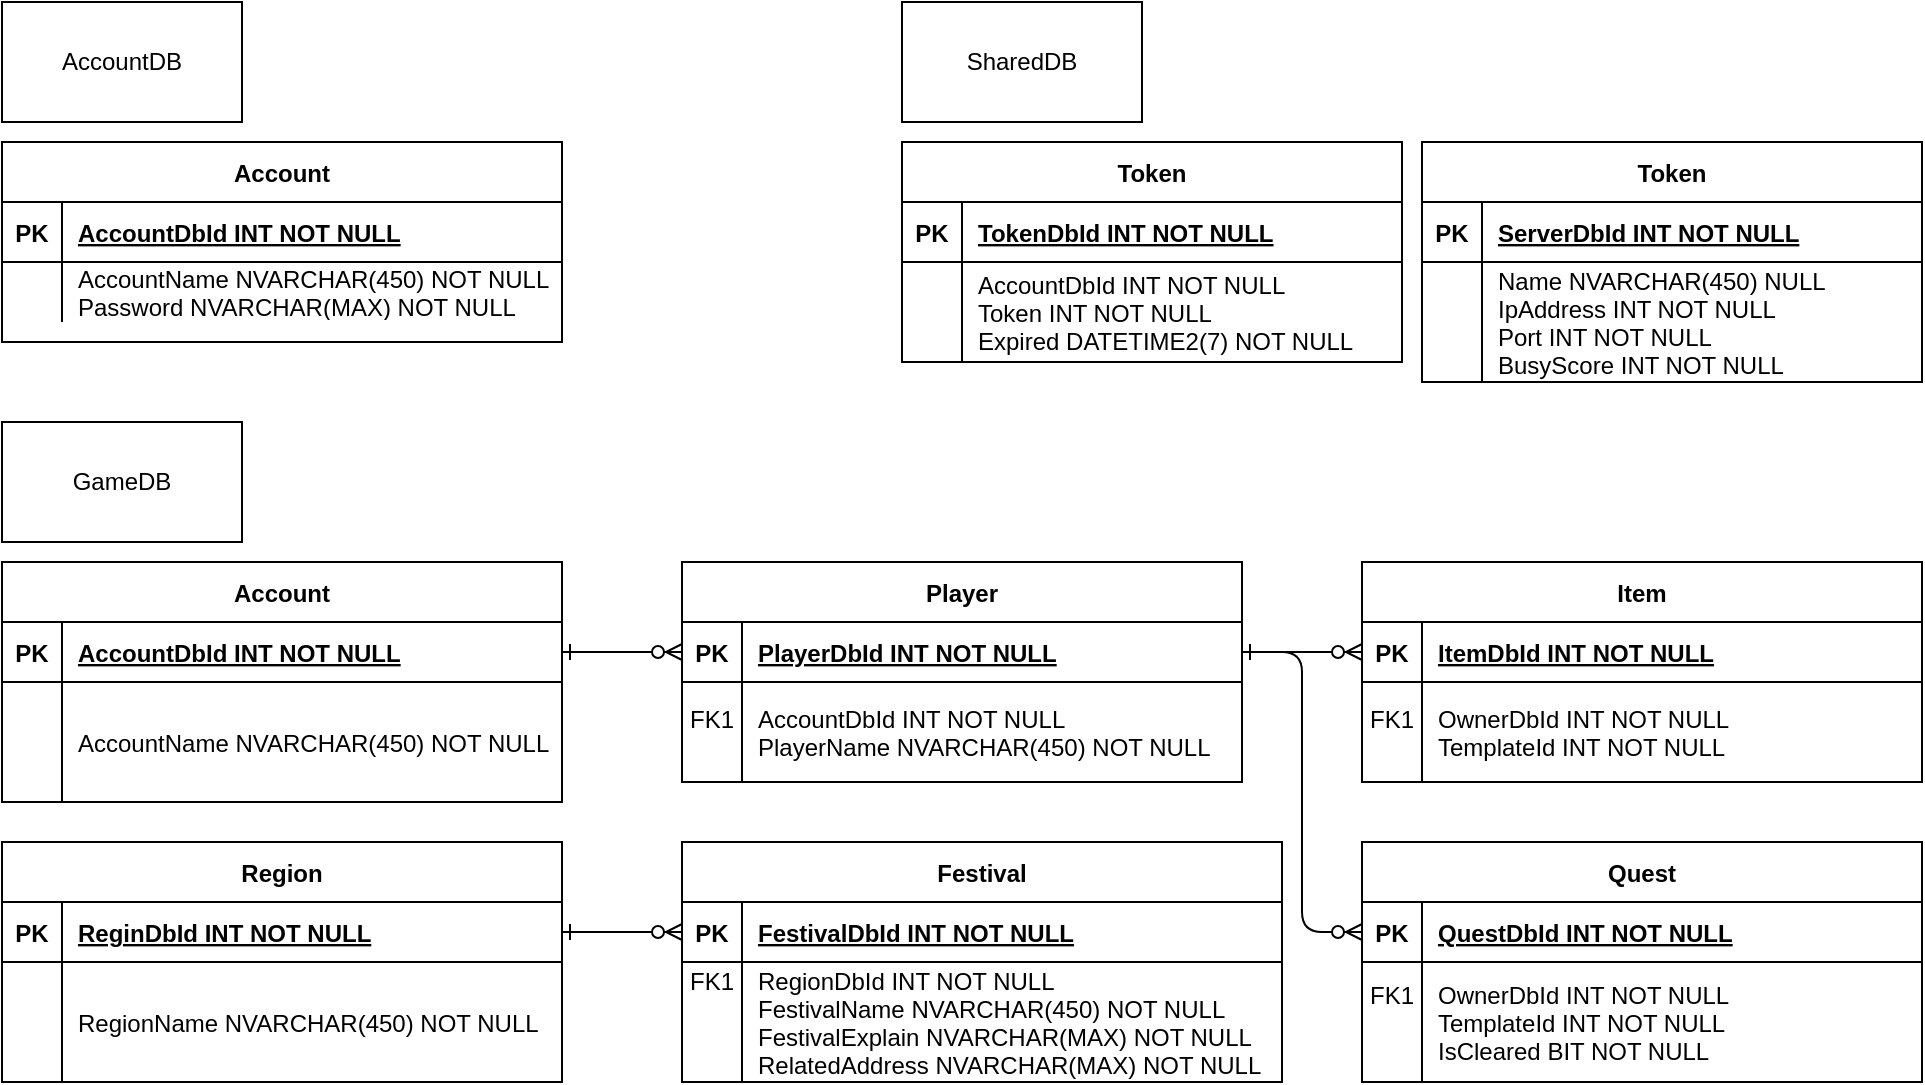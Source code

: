 <mxfile version="20.4.1" type="device"><diagram id="R2lEEEUBdFMjLlhIrx00" name="Page-1"><mxGraphModel dx="541" dy="547" grid="1" gridSize="10" guides="1" tooltips="1" connect="1" arrows="1" fold="1" page="1" pageScale="1" pageWidth="850" pageHeight="1100" math="0" shadow="0" extFonts="Permanent Marker^https://fonts.googleapis.com/css?family=Permanent+Marker"><root><mxCell id="0"/><mxCell id="1" parent="0"/><mxCell id="C-vyLk0tnHw3VtMMgP7b-1" value="" style="edgeStyle=entityRelationEdgeStyle;endArrow=ERzeroToMany;startArrow=ERone;endFill=1;startFill=0;entryX=0;entryY=0.5;entryDx=0;entryDy=0;exitX=1;exitY=0.5;exitDx=0;exitDy=0;" parent="1" source="W4MKJ6Ewwrrjr5YMpgYY-33" target="W4MKJ6Ewwrrjr5YMpgYY-54" edge="1"><mxGeometry width="100" height="100" relative="1" as="geometry"><mxPoint x="350" y="850" as="sourcePoint"/><mxPoint x="440" y="620" as="targetPoint"/></mxGeometry></mxCell><mxCell id="C-vyLk0tnHw3VtMMgP7b-12" value="" style="edgeStyle=entityRelationEdgeStyle;endArrow=ERzeroToMany;startArrow=ERone;endFill=1;startFill=0;entryX=0;entryY=0.5;entryDx=0;entryDy=0;exitX=1;exitY=0.5;exitDx=0;exitDy=0;" parent="1" source="W4MKJ6Ewwrrjr5YMpgYY-19" target="W4MKJ6Ewwrrjr5YMpgYY-33" edge="1"><mxGeometry width="100" height="100" relative="1" as="geometry"><mxPoint x="220" y="621" as="sourcePoint"/><mxPoint x="-60" y="645" as="targetPoint"/></mxGeometry></mxCell><mxCell id="C-vyLk0tnHw3VtMMgP7b-23" value="Account" style="shape=table;startSize=30;container=1;collapsible=1;childLayout=tableLayout;fixedRows=1;rowLines=0;fontStyle=1;align=center;resizeLast=1;" parent="1" vertex="1"><mxGeometry x="80" y="290" width="280" height="100" as="geometry"/></mxCell><mxCell id="C-vyLk0tnHw3VtMMgP7b-24" value="" style="shape=partialRectangle;collapsible=0;dropTarget=0;pointerEvents=0;fillColor=none;points=[[0,0.5],[1,0.5]];portConstraint=eastwest;top=0;left=0;right=0;bottom=1;" parent="C-vyLk0tnHw3VtMMgP7b-23" vertex="1"><mxGeometry y="30" width="280" height="30" as="geometry"/></mxCell><mxCell id="C-vyLk0tnHw3VtMMgP7b-25" value="PK" style="shape=partialRectangle;overflow=hidden;connectable=0;fillColor=none;top=0;left=0;bottom=0;right=0;fontStyle=1;" parent="C-vyLk0tnHw3VtMMgP7b-24" vertex="1"><mxGeometry width="30" height="30" as="geometry"><mxRectangle width="30" height="30" as="alternateBounds"/></mxGeometry></mxCell><mxCell id="C-vyLk0tnHw3VtMMgP7b-26" value="AccountDbId INT NOT NULL" style="shape=partialRectangle;overflow=hidden;connectable=0;fillColor=none;top=0;left=0;bottom=0;right=0;align=left;spacingLeft=6;fontStyle=5;" parent="C-vyLk0tnHw3VtMMgP7b-24" vertex="1"><mxGeometry x="30" width="250" height="30" as="geometry"><mxRectangle width="250" height="30" as="alternateBounds"/></mxGeometry></mxCell><mxCell id="C-vyLk0tnHw3VtMMgP7b-27" value="" style="shape=partialRectangle;collapsible=0;dropTarget=0;pointerEvents=0;fillColor=none;points=[[0,0.5],[1,0.5]];portConstraint=eastwest;top=0;left=0;right=0;bottom=0;" parent="C-vyLk0tnHw3VtMMgP7b-23" vertex="1"><mxGeometry y="60" width="280" height="30" as="geometry"/></mxCell><mxCell id="C-vyLk0tnHw3VtMMgP7b-28" value="" style="shape=partialRectangle;overflow=hidden;connectable=0;fillColor=none;top=0;left=0;bottom=0;right=0;" parent="C-vyLk0tnHw3VtMMgP7b-27" vertex="1"><mxGeometry width="30" height="30" as="geometry"><mxRectangle width="30" height="30" as="alternateBounds"/></mxGeometry></mxCell><mxCell id="C-vyLk0tnHw3VtMMgP7b-29" value="AccountName NVARCHAR(450) NOT NULL&#10;Password NVARCHAR(MAX) NOT NULL" style="shape=partialRectangle;overflow=hidden;connectable=0;fillColor=none;top=0;left=0;bottom=0;right=0;align=left;spacingLeft=6;" parent="C-vyLk0tnHw3VtMMgP7b-27" vertex="1"><mxGeometry x="30" width="250" height="30" as="geometry"><mxRectangle width="250" height="30" as="alternateBounds"/></mxGeometry></mxCell><mxCell id="W4MKJ6Ewwrrjr5YMpgYY-1" value="AccountDB" style="rounded=0;whiteSpace=wrap;html=1;" vertex="1" parent="1"><mxGeometry x="80" y="220" width="120" height="60" as="geometry"/></mxCell><mxCell id="W4MKJ6Ewwrrjr5YMpgYY-2" value="Token" style="shape=table;startSize=30;container=1;collapsible=1;childLayout=tableLayout;fixedRows=1;rowLines=0;fontStyle=1;align=center;resizeLast=1;" vertex="1" parent="1"><mxGeometry x="530" y="290" width="250" height="110" as="geometry"/></mxCell><mxCell id="W4MKJ6Ewwrrjr5YMpgYY-3" value="" style="shape=partialRectangle;collapsible=0;dropTarget=0;pointerEvents=0;fillColor=none;points=[[0,0.5],[1,0.5]];portConstraint=eastwest;top=0;left=0;right=0;bottom=1;" vertex="1" parent="W4MKJ6Ewwrrjr5YMpgYY-2"><mxGeometry y="30" width="250" height="30" as="geometry"/></mxCell><mxCell id="W4MKJ6Ewwrrjr5YMpgYY-4" value="PK" style="shape=partialRectangle;overflow=hidden;connectable=0;fillColor=none;top=0;left=0;bottom=0;right=0;fontStyle=1;" vertex="1" parent="W4MKJ6Ewwrrjr5YMpgYY-3"><mxGeometry width="30" height="30" as="geometry"><mxRectangle width="30" height="30" as="alternateBounds"/></mxGeometry></mxCell><mxCell id="W4MKJ6Ewwrrjr5YMpgYY-5" value="TokenDbId INT NOT NULL" style="shape=partialRectangle;overflow=hidden;connectable=0;fillColor=none;top=0;left=0;bottom=0;right=0;align=left;spacingLeft=6;fontStyle=5;" vertex="1" parent="W4MKJ6Ewwrrjr5YMpgYY-3"><mxGeometry x="30" width="220" height="30" as="geometry"><mxRectangle width="220" height="30" as="alternateBounds"/></mxGeometry></mxCell><mxCell id="W4MKJ6Ewwrrjr5YMpgYY-6" value="" style="shape=partialRectangle;collapsible=0;dropTarget=0;pointerEvents=0;fillColor=none;points=[[0,0.5],[1,0.5]];portConstraint=eastwest;top=0;left=0;right=0;bottom=0;" vertex="1" parent="W4MKJ6Ewwrrjr5YMpgYY-2"><mxGeometry y="60" width="250" height="50" as="geometry"/></mxCell><mxCell id="W4MKJ6Ewwrrjr5YMpgYY-7" value="" style="shape=partialRectangle;overflow=hidden;connectable=0;fillColor=none;top=0;left=0;bottom=0;right=0;" vertex="1" parent="W4MKJ6Ewwrrjr5YMpgYY-6"><mxGeometry width="30" height="50" as="geometry"><mxRectangle width="30" height="50" as="alternateBounds"/></mxGeometry></mxCell><mxCell id="W4MKJ6Ewwrrjr5YMpgYY-8" value="AccountDbId INT NOT NULL&#10;Token INT NOT NULL&#10;Expired DATETIME2(7) NOT NULL" style="shape=partialRectangle;overflow=hidden;connectable=0;fillColor=none;top=0;left=0;bottom=0;right=0;align=left;spacingLeft=6;" vertex="1" parent="W4MKJ6Ewwrrjr5YMpgYY-6"><mxGeometry x="30" width="220" height="50" as="geometry"><mxRectangle width="220" height="50" as="alternateBounds"/></mxGeometry></mxCell><mxCell id="W4MKJ6Ewwrrjr5YMpgYY-9" value="SharedDB" style="rounded=0;whiteSpace=wrap;html=1;" vertex="1" parent="1"><mxGeometry x="530" y="220" width="120" height="60" as="geometry"/></mxCell><mxCell id="W4MKJ6Ewwrrjr5YMpgYY-10" value="GameDB" style="rounded=0;whiteSpace=wrap;html=1;" vertex="1" parent="1"><mxGeometry x="80" y="430" width="120" height="60" as="geometry"/></mxCell><mxCell id="W4MKJ6Ewwrrjr5YMpgYY-11" value="Token" style="shape=table;startSize=30;container=1;collapsible=1;childLayout=tableLayout;fixedRows=1;rowLines=0;fontStyle=1;align=center;resizeLast=1;" vertex="1" parent="1"><mxGeometry x="790" y="290" width="250" height="120" as="geometry"/></mxCell><mxCell id="W4MKJ6Ewwrrjr5YMpgYY-12" value="" style="shape=partialRectangle;collapsible=0;dropTarget=0;pointerEvents=0;fillColor=none;points=[[0,0.5],[1,0.5]];portConstraint=eastwest;top=0;left=0;right=0;bottom=1;" vertex="1" parent="W4MKJ6Ewwrrjr5YMpgYY-11"><mxGeometry y="30" width="250" height="30" as="geometry"/></mxCell><mxCell id="W4MKJ6Ewwrrjr5YMpgYY-13" value="PK" style="shape=partialRectangle;overflow=hidden;connectable=0;fillColor=none;top=0;left=0;bottom=0;right=0;fontStyle=1;" vertex="1" parent="W4MKJ6Ewwrrjr5YMpgYY-12"><mxGeometry width="30" height="30" as="geometry"><mxRectangle width="30" height="30" as="alternateBounds"/></mxGeometry></mxCell><mxCell id="W4MKJ6Ewwrrjr5YMpgYY-14" value="ServerDbId INT NOT NULL" style="shape=partialRectangle;overflow=hidden;connectable=0;fillColor=none;top=0;left=0;bottom=0;right=0;align=left;spacingLeft=6;fontStyle=5;" vertex="1" parent="W4MKJ6Ewwrrjr5YMpgYY-12"><mxGeometry x="30" width="220" height="30" as="geometry"><mxRectangle width="220" height="30" as="alternateBounds"/></mxGeometry></mxCell><mxCell id="W4MKJ6Ewwrrjr5YMpgYY-15" value="" style="shape=partialRectangle;collapsible=0;dropTarget=0;pointerEvents=0;fillColor=none;points=[[0,0.5],[1,0.5]];portConstraint=eastwest;top=0;left=0;right=0;bottom=0;" vertex="1" parent="W4MKJ6Ewwrrjr5YMpgYY-11"><mxGeometry y="60" width="250" height="60" as="geometry"/></mxCell><mxCell id="W4MKJ6Ewwrrjr5YMpgYY-16" value="" style="shape=partialRectangle;overflow=hidden;connectable=0;fillColor=none;top=0;left=0;bottom=0;right=0;" vertex="1" parent="W4MKJ6Ewwrrjr5YMpgYY-15"><mxGeometry width="30" height="60" as="geometry"><mxRectangle width="30" height="60" as="alternateBounds"/></mxGeometry></mxCell><mxCell id="W4MKJ6Ewwrrjr5YMpgYY-17" value="Name NVARCHAR(450) NULL&#10;IpAddress INT NOT NULL&#10;Port INT NOT NULL&#10;BusyScore INT NOT NULL" style="shape=partialRectangle;overflow=hidden;connectable=0;fillColor=none;top=0;left=0;bottom=0;right=0;align=left;spacingLeft=6;" vertex="1" parent="W4MKJ6Ewwrrjr5YMpgYY-15"><mxGeometry x="30" width="220" height="60" as="geometry"><mxRectangle width="220" height="60" as="alternateBounds"/></mxGeometry></mxCell><mxCell id="W4MKJ6Ewwrrjr5YMpgYY-18" value="Account" style="shape=table;startSize=30;container=1;collapsible=1;childLayout=tableLayout;fixedRows=1;rowLines=0;fontStyle=1;align=center;resizeLast=1;" vertex="1" parent="1"><mxGeometry x="80" y="500" width="280" height="120" as="geometry"/></mxCell><mxCell id="W4MKJ6Ewwrrjr5YMpgYY-19" value="" style="shape=partialRectangle;collapsible=0;dropTarget=0;pointerEvents=0;fillColor=none;points=[[0,0.5],[1,0.5]];portConstraint=eastwest;top=0;left=0;right=0;bottom=1;" vertex="1" parent="W4MKJ6Ewwrrjr5YMpgYY-18"><mxGeometry y="30" width="280" height="30" as="geometry"/></mxCell><mxCell id="W4MKJ6Ewwrrjr5YMpgYY-20" value="PK" style="shape=partialRectangle;overflow=hidden;connectable=0;fillColor=none;top=0;left=0;bottom=0;right=0;fontStyle=1;" vertex="1" parent="W4MKJ6Ewwrrjr5YMpgYY-19"><mxGeometry width="30" height="30" as="geometry"><mxRectangle width="30" height="30" as="alternateBounds"/></mxGeometry></mxCell><mxCell id="W4MKJ6Ewwrrjr5YMpgYY-21" value="AccountDbId INT NOT NULL" style="shape=partialRectangle;overflow=hidden;connectable=0;fillColor=none;top=0;left=0;bottom=0;right=0;align=left;spacingLeft=6;fontStyle=5;" vertex="1" parent="W4MKJ6Ewwrrjr5YMpgYY-19"><mxGeometry x="30" width="250" height="30" as="geometry"><mxRectangle width="250" height="30" as="alternateBounds"/></mxGeometry></mxCell><mxCell id="W4MKJ6Ewwrrjr5YMpgYY-22" value="" style="shape=partialRectangle;collapsible=0;dropTarget=0;pointerEvents=0;fillColor=none;points=[[0,0.5],[1,0.5]];portConstraint=eastwest;top=0;left=0;right=0;bottom=0;" vertex="1" parent="W4MKJ6Ewwrrjr5YMpgYY-18"><mxGeometry y="60" width="280" height="60" as="geometry"/></mxCell><mxCell id="W4MKJ6Ewwrrjr5YMpgYY-23" value="" style="shape=partialRectangle;overflow=hidden;connectable=0;fillColor=none;top=0;left=0;bottom=0;right=0;" vertex="1" parent="W4MKJ6Ewwrrjr5YMpgYY-22"><mxGeometry width="30" height="60" as="geometry"><mxRectangle width="30" height="60" as="alternateBounds"/></mxGeometry></mxCell><mxCell id="W4MKJ6Ewwrrjr5YMpgYY-24" value="AccountName NVARCHAR(450) NOT NULL" style="shape=partialRectangle;overflow=hidden;connectable=0;fillColor=none;top=0;left=0;bottom=0;right=0;align=left;spacingLeft=6;" vertex="1" parent="W4MKJ6Ewwrrjr5YMpgYY-22"><mxGeometry x="30" width="250" height="60" as="geometry"><mxRectangle width="250" height="60" as="alternateBounds"/></mxGeometry></mxCell><mxCell id="W4MKJ6Ewwrrjr5YMpgYY-25" value="Quest" style="shape=table;startSize=30;container=1;collapsible=1;childLayout=tableLayout;fixedRows=1;rowLines=0;fontStyle=1;align=center;resizeLast=1;" vertex="1" parent="1"><mxGeometry x="760" y="640" width="280" height="120" as="geometry"/></mxCell><mxCell id="W4MKJ6Ewwrrjr5YMpgYY-26" value="" style="shape=partialRectangle;collapsible=0;dropTarget=0;pointerEvents=0;fillColor=none;points=[[0,0.5],[1,0.5]];portConstraint=eastwest;top=0;left=0;right=0;bottom=1;" vertex="1" parent="W4MKJ6Ewwrrjr5YMpgYY-25"><mxGeometry y="30" width="280" height="30" as="geometry"/></mxCell><mxCell id="W4MKJ6Ewwrrjr5YMpgYY-27" value="PK" style="shape=partialRectangle;overflow=hidden;connectable=0;fillColor=none;top=0;left=0;bottom=0;right=0;fontStyle=1;" vertex="1" parent="W4MKJ6Ewwrrjr5YMpgYY-26"><mxGeometry width="30" height="30" as="geometry"><mxRectangle width="30" height="30" as="alternateBounds"/></mxGeometry></mxCell><mxCell id="W4MKJ6Ewwrrjr5YMpgYY-28" value="QuestDbId INT NOT NULL" style="shape=partialRectangle;overflow=hidden;connectable=0;fillColor=none;top=0;left=0;bottom=0;right=0;align=left;spacingLeft=6;fontStyle=5;" vertex="1" parent="W4MKJ6Ewwrrjr5YMpgYY-26"><mxGeometry x="30" width="250" height="30" as="geometry"><mxRectangle width="250" height="30" as="alternateBounds"/></mxGeometry></mxCell><mxCell id="W4MKJ6Ewwrrjr5YMpgYY-29" value="" style="shape=partialRectangle;collapsible=0;dropTarget=0;pointerEvents=0;fillColor=none;points=[[0,0.5],[1,0.5]];portConstraint=eastwest;top=0;left=0;right=0;bottom=0;" vertex="1" parent="W4MKJ6Ewwrrjr5YMpgYY-25"><mxGeometry y="60" width="280" height="60" as="geometry"/></mxCell><mxCell id="W4MKJ6Ewwrrjr5YMpgYY-30" value="FK1&#10;&#10;" style="shape=partialRectangle;overflow=hidden;connectable=0;fillColor=none;top=0;left=0;bottom=0;right=0;" vertex="1" parent="W4MKJ6Ewwrrjr5YMpgYY-29"><mxGeometry width="30" height="60" as="geometry"><mxRectangle width="30" height="60" as="alternateBounds"/></mxGeometry></mxCell><mxCell id="W4MKJ6Ewwrrjr5YMpgYY-31" value="OwnerDbId INT NOT NULL&#10;TemplateId INT NOT NULL&#10;IsCleared BIT NOT NULL" style="shape=partialRectangle;overflow=hidden;connectable=0;fillColor=none;top=0;left=0;bottom=0;right=0;align=left;spacingLeft=6;" vertex="1" parent="W4MKJ6Ewwrrjr5YMpgYY-29"><mxGeometry x="30" width="250" height="60" as="geometry"><mxRectangle width="250" height="60" as="alternateBounds"/></mxGeometry></mxCell><mxCell id="W4MKJ6Ewwrrjr5YMpgYY-32" value="Player" style="shape=table;startSize=30;container=1;collapsible=1;childLayout=tableLayout;fixedRows=1;rowLines=0;fontStyle=1;align=center;resizeLast=1;" vertex="1" parent="1"><mxGeometry x="420" y="500" width="280" height="110" as="geometry"/></mxCell><mxCell id="W4MKJ6Ewwrrjr5YMpgYY-33" value="" style="shape=partialRectangle;collapsible=0;dropTarget=0;pointerEvents=0;fillColor=none;points=[[0,0.5],[1,0.5]];portConstraint=eastwest;top=0;left=0;right=0;bottom=1;" vertex="1" parent="W4MKJ6Ewwrrjr5YMpgYY-32"><mxGeometry y="30" width="280" height="30" as="geometry"/></mxCell><mxCell id="W4MKJ6Ewwrrjr5YMpgYY-34" value="PK" style="shape=partialRectangle;overflow=hidden;connectable=0;fillColor=none;top=0;left=0;bottom=0;right=0;fontStyle=1;" vertex="1" parent="W4MKJ6Ewwrrjr5YMpgYY-33"><mxGeometry width="30" height="30" as="geometry"><mxRectangle width="30" height="30" as="alternateBounds"/></mxGeometry></mxCell><mxCell id="W4MKJ6Ewwrrjr5YMpgYY-35" value="PlayerDbId INT NOT NULL" style="shape=partialRectangle;overflow=hidden;connectable=0;fillColor=none;top=0;left=0;bottom=0;right=0;align=left;spacingLeft=6;fontStyle=5;" vertex="1" parent="W4MKJ6Ewwrrjr5YMpgYY-33"><mxGeometry x="30" width="250" height="30" as="geometry"><mxRectangle width="250" height="30" as="alternateBounds"/></mxGeometry></mxCell><mxCell id="W4MKJ6Ewwrrjr5YMpgYY-36" value="" style="shape=partialRectangle;collapsible=0;dropTarget=0;pointerEvents=0;fillColor=none;points=[[0,0.5],[1,0.5]];portConstraint=eastwest;top=0;left=0;right=0;bottom=0;" vertex="1" parent="W4MKJ6Ewwrrjr5YMpgYY-32"><mxGeometry y="60" width="280" height="50" as="geometry"/></mxCell><mxCell id="W4MKJ6Ewwrrjr5YMpgYY-37" value="FK1&#10;" style="shape=partialRectangle;overflow=hidden;connectable=0;fillColor=none;top=0;left=0;bottom=0;right=0;" vertex="1" parent="W4MKJ6Ewwrrjr5YMpgYY-36"><mxGeometry width="30" height="50" as="geometry"><mxRectangle width="30" height="50" as="alternateBounds"/></mxGeometry></mxCell><mxCell id="W4MKJ6Ewwrrjr5YMpgYY-38" value="AccountDbId INT NOT NULL&#10;PlayerName NVARCHAR(450) NOT NULL" style="shape=partialRectangle;overflow=hidden;connectable=0;fillColor=none;top=0;left=0;bottom=0;right=0;align=left;spacingLeft=6;" vertex="1" parent="W4MKJ6Ewwrrjr5YMpgYY-36"><mxGeometry x="30" width="250" height="50" as="geometry"><mxRectangle width="250" height="50" as="alternateBounds"/></mxGeometry></mxCell><mxCell id="W4MKJ6Ewwrrjr5YMpgYY-53" value="Item" style="shape=table;startSize=30;container=1;collapsible=1;childLayout=tableLayout;fixedRows=1;rowLines=0;fontStyle=1;align=center;resizeLast=1;" vertex="1" parent="1"><mxGeometry x="760" y="500" width="280" height="110" as="geometry"/></mxCell><mxCell id="W4MKJ6Ewwrrjr5YMpgYY-54" value="" style="shape=partialRectangle;collapsible=0;dropTarget=0;pointerEvents=0;fillColor=none;points=[[0,0.5],[1,0.5]];portConstraint=eastwest;top=0;left=0;right=0;bottom=1;" vertex="1" parent="W4MKJ6Ewwrrjr5YMpgYY-53"><mxGeometry y="30" width="280" height="30" as="geometry"/></mxCell><mxCell id="W4MKJ6Ewwrrjr5YMpgYY-55" value="PK" style="shape=partialRectangle;overflow=hidden;connectable=0;fillColor=none;top=0;left=0;bottom=0;right=0;fontStyle=1;" vertex="1" parent="W4MKJ6Ewwrrjr5YMpgYY-54"><mxGeometry width="30" height="30" as="geometry"><mxRectangle width="30" height="30" as="alternateBounds"/></mxGeometry></mxCell><mxCell id="W4MKJ6Ewwrrjr5YMpgYY-56" value="ItemDbId INT NOT NULL" style="shape=partialRectangle;overflow=hidden;connectable=0;fillColor=none;top=0;left=0;bottom=0;right=0;align=left;spacingLeft=6;fontStyle=5;" vertex="1" parent="W4MKJ6Ewwrrjr5YMpgYY-54"><mxGeometry x="30" width="250" height="30" as="geometry"><mxRectangle width="250" height="30" as="alternateBounds"/></mxGeometry></mxCell><mxCell id="W4MKJ6Ewwrrjr5YMpgYY-57" value="" style="shape=partialRectangle;collapsible=0;dropTarget=0;pointerEvents=0;fillColor=none;points=[[0,0.5],[1,0.5]];portConstraint=eastwest;top=0;left=0;right=0;bottom=0;" vertex="1" parent="W4MKJ6Ewwrrjr5YMpgYY-53"><mxGeometry y="60" width="280" height="50" as="geometry"/></mxCell><mxCell id="W4MKJ6Ewwrrjr5YMpgYY-58" value="FK1&#10;" style="shape=partialRectangle;overflow=hidden;connectable=0;fillColor=none;top=0;left=0;bottom=0;right=0;" vertex="1" parent="W4MKJ6Ewwrrjr5YMpgYY-57"><mxGeometry width="30" height="50" as="geometry"><mxRectangle width="30" height="50" as="alternateBounds"/></mxGeometry></mxCell><mxCell id="W4MKJ6Ewwrrjr5YMpgYY-59" value="OwnerDbId INT NOT NULL&#10;TemplateId INT NOT NULL" style="shape=partialRectangle;overflow=hidden;connectable=0;fillColor=none;top=0;left=0;bottom=0;right=0;align=left;spacingLeft=6;" vertex="1" parent="W4MKJ6Ewwrrjr5YMpgYY-57"><mxGeometry x="30" width="250" height="50" as="geometry"><mxRectangle width="250" height="50" as="alternateBounds"/></mxGeometry></mxCell><mxCell id="W4MKJ6Ewwrrjr5YMpgYY-60" value="" style="edgeStyle=entityRelationEdgeStyle;endArrow=ERzeroToMany;startArrow=ERone;endFill=1;startFill=0;entryX=0;entryY=0.5;entryDx=0;entryDy=0;exitX=1;exitY=0.5;exitDx=0;exitDy=0;" edge="1" parent="1" source="W4MKJ6Ewwrrjr5YMpgYY-33" target="W4MKJ6Ewwrrjr5YMpgYY-26"><mxGeometry width="100" height="100" relative="1" as="geometry"><mxPoint x="710" y="555" as="sourcePoint"/><mxPoint x="750" y="555" as="targetPoint"/></mxGeometry></mxCell><mxCell id="W4MKJ6Ewwrrjr5YMpgYY-61" value="Region" style="shape=table;startSize=30;container=1;collapsible=1;childLayout=tableLayout;fixedRows=1;rowLines=0;fontStyle=1;align=center;resizeLast=1;" vertex="1" parent="1"><mxGeometry x="80" y="640" width="280" height="120" as="geometry"/></mxCell><mxCell id="W4MKJ6Ewwrrjr5YMpgYY-62" value="" style="shape=partialRectangle;collapsible=0;dropTarget=0;pointerEvents=0;fillColor=none;points=[[0,0.5],[1,0.5]];portConstraint=eastwest;top=0;left=0;right=0;bottom=1;" vertex="1" parent="W4MKJ6Ewwrrjr5YMpgYY-61"><mxGeometry y="30" width="280" height="30" as="geometry"/></mxCell><mxCell id="W4MKJ6Ewwrrjr5YMpgYY-63" value="PK" style="shape=partialRectangle;overflow=hidden;connectable=0;fillColor=none;top=0;left=0;bottom=0;right=0;fontStyle=1;" vertex="1" parent="W4MKJ6Ewwrrjr5YMpgYY-62"><mxGeometry width="30" height="30" as="geometry"><mxRectangle width="30" height="30" as="alternateBounds"/></mxGeometry></mxCell><mxCell id="W4MKJ6Ewwrrjr5YMpgYY-64" value="ReginDbId INT NOT NULL" style="shape=partialRectangle;overflow=hidden;connectable=0;fillColor=none;top=0;left=0;bottom=0;right=0;align=left;spacingLeft=6;fontStyle=5;" vertex="1" parent="W4MKJ6Ewwrrjr5YMpgYY-62"><mxGeometry x="30" width="250" height="30" as="geometry"><mxRectangle width="250" height="30" as="alternateBounds"/></mxGeometry></mxCell><mxCell id="W4MKJ6Ewwrrjr5YMpgYY-65" value="" style="shape=partialRectangle;collapsible=0;dropTarget=0;pointerEvents=0;fillColor=none;points=[[0,0.5],[1,0.5]];portConstraint=eastwest;top=0;left=0;right=0;bottom=0;" vertex="1" parent="W4MKJ6Ewwrrjr5YMpgYY-61"><mxGeometry y="60" width="280" height="60" as="geometry"/></mxCell><mxCell id="W4MKJ6Ewwrrjr5YMpgYY-66" value="" style="shape=partialRectangle;overflow=hidden;connectable=0;fillColor=none;top=0;left=0;bottom=0;right=0;" vertex="1" parent="W4MKJ6Ewwrrjr5YMpgYY-65"><mxGeometry width="30" height="60" as="geometry"><mxRectangle width="30" height="60" as="alternateBounds"/></mxGeometry></mxCell><mxCell id="W4MKJ6Ewwrrjr5YMpgYY-67" value="RegionName NVARCHAR(450) NOT NULL" style="shape=partialRectangle;overflow=hidden;connectable=0;fillColor=none;top=0;left=0;bottom=0;right=0;align=left;spacingLeft=6;" vertex="1" parent="W4MKJ6Ewwrrjr5YMpgYY-65"><mxGeometry x="30" width="250" height="60" as="geometry"><mxRectangle width="250" height="60" as="alternateBounds"/></mxGeometry></mxCell><mxCell id="W4MKJ6Ewwrrjr5YMpgYY-68" value="Festival" style="shape=table;startSize=30;container=1;collapsible=1;childLayout=tableLayout;fixedRows=1;rowLines=0;fontStyle=1;align=center;resizeLast=1;" vertex="1" parent="1"><mxGeometry x="420" y="640" width="300" height="120" as="geometry"/></mxCell><mxCell id="W4MKJ6Ewwrrjr5YMpgYY-69" value="" style="shape=partialRectangle;collapsible=0;dropTarget=0;pointerEvents=0;fillColor=none;points=[[0,0.5],[1,0.5]];portConstraint=eastwest;top=0;left=0;right=0;bottom=1;" vertex="1" parent="W4MKJ6Ewwrrjr5YMpgYY-68"><mxGeometry y="30" width="300" height="30" as="geometry"/></mxCell><mxCell id="W4MKJ6Ewwrrjr5YMpgYY-70" value="PK" style="shape=partialRectangle;overflow=hidden;connectable=0;fillColor=none;top=0;left=0;bottom=0;right=0;fontStyle=1;" vertex="1" parent="W4MKJ6Ewwrrjr5YMpgYY-69"><mxGeometry width="30" height="30" as="geometry"><mxRectangle width="30" height="30" as="alternateBounds"/></mxGeometry></mxCell><mxCell id="W4MKJ6Ewwrrjr5YMpgYY-71" value="FestivalDbId INT NOT NULL" style="shape=partialRectangle;overflow=hidden;connectable=0;fillColor=none;top=0;left=0;bottom=0;right=0;align=left;spacingLeft=6;fontStyle=5;" vertex="1" parent="W4MKJ6Ewwrrjr5YMpgYY-69"><mxGeometry x="30" width="270" height="30" as="geometry"><mxRectangle width="270" height="30" as="alternateBounds"/></mxGeometry></mxCell><mxCell id="W4MKJ6Ewwrrjr5YMpgYY-72" value="" style="shape=partialRectangle;collapsible=0;dropTarget=0;pointerEvents=0;fillColor=none;points=[[0,0.5],[1,0.5]];portConstraint=eastwest;top=0;left=0;right=0;bottom=0;" vertex="1" parent="W4MKJ6Ewwrrjr5YMpgYY-68"><mxGeometry y="60" width="300" height="60" as="geometry"/></mxCell><mxCell id="W4MKJ6Ewwrrjr5YMpgYY-73" value="FK1&#10;&#10;&#10;" style="shape=partialRectangle;overflow=hidden;connectable=0;fillColor=none;top=0;left=0;bottom=0;right=0;" vertex="1" parent="W4MKJ6Ewwrrjr5YMpgYY-72"><mxGeometry width="30" height="60" as="geometry"><mxRectangle width="30" height="60" as="alternateBounds"/></mxGeometry></mxCell><mxCell id="W4MKJ6Ewwrrjr5YMpgYY-74" value="RegionDbId INT NOT NULL&#10;FestivalName NVARCHAR(450) NOT NULL&#10;FestivalExplain NVARCHAR(MAX) NOT NULL&#10;RelatedAddress NVARCHAR(MAX) NOT NULL" style="shape=partialRectangle;overflow=hidden;connectable=0;fillColor=none;top=0;left=0;bottom=0;right=0;align=left;spacingLeft=6;" vertex="1" parent="W4MKJ6Ewwrrjr5YMpgYY-72"><mxGeometry x="30" width="270" height="60" as="geometry"><mxRectangle width="270" height="60" as="alternateBounds"/></mxGeometry></mxCell><mxCell id="W4MKJ6Ewwrrjr5YMpgYY-75" value="" style="edgeStyle=entityRelationEdgeStyle;endArrow=ERzeroToMany;startArrow=ERone;endFill=1;startFill=0;entryX=0;entryY=0.5;entryDx=0;entryDy=0;exitX=1;exitY=0.5;exitDx=0;exitDy=0;" edge="1" parent="1" source="W4MKJ6Ewwrrjr5YMpgYY-62" target="W4MKJ6Ewwrrjr5YMpgYY-69"><mxGeometry width="100" height="100" relative="1" as="geometry"><mxPoint x="710" y="555" as="sourcePoint"/><mxPoint x="770" y="555" as="targetPoint"/></mxGeometry></mxCell></root></mxGraphModel></diagram></mxfile>
